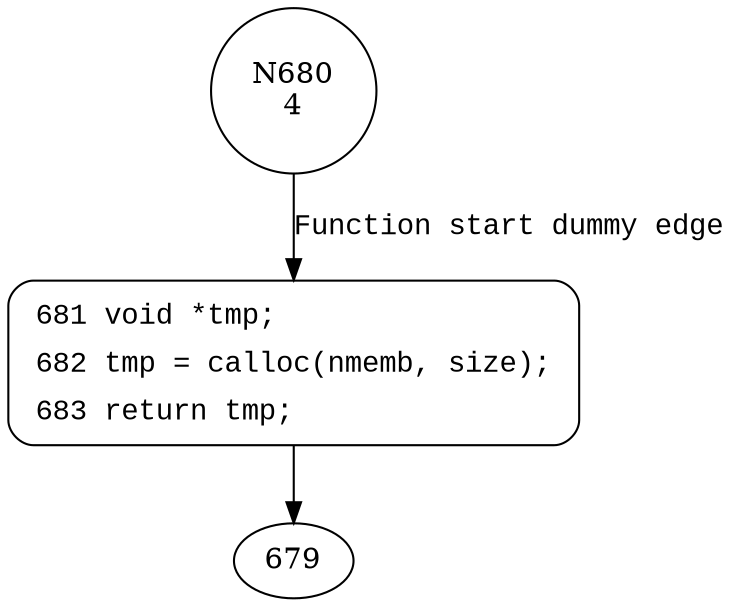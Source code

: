 digraph ldv_reference_calloc {
680 [shape="circle" label="N680\n4"]
681 [shape="circle" label="N681\n3"]
681 [style="filled,bold" penwidth="1" fillcolor="white" fontname="Courier New" shape="Mrecord" label=<<table border="0" cellborder="0" cellpadding="3" bgcolor="white"><tr><td align="right">681</td><td align="left">void *tmp;</td></tr><tr><td align="right">682</td><td align="left">tmp = calloc(nmemb, size);</td></tr><tr><td align="right">683</td><td align="left">return tmp;</td></tr></table>>]
681 -> 679[label=""]
680 -> 681 [label="Function start dummy edge" fontname="Courier New"]
}